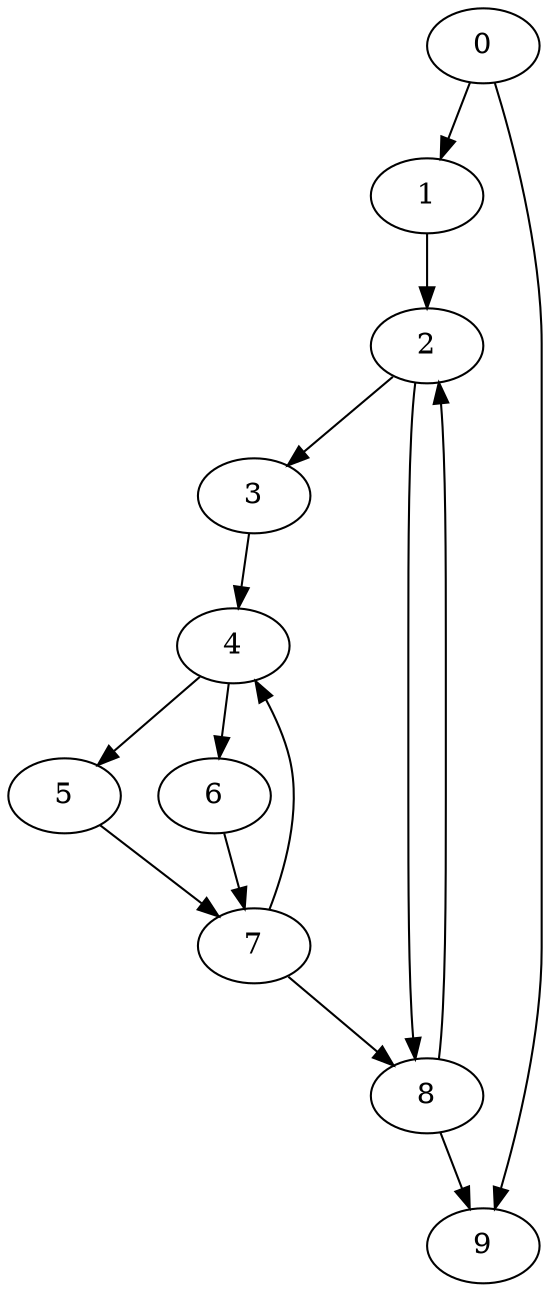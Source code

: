 digraph {
	0
	1
	2
	3
	4
	5
	6
	7
	8
	9
	0 -> 1
	2 -> 3
	3 -> 4
	7 -> 4
	0 -> 9
	8 -> 9
	1 -> 2
	8 -> 2
	4 -> 5
	4 -> 6
	5 -> 7
	6 -> 7
	2 -> 8
	7 -> 8
}
